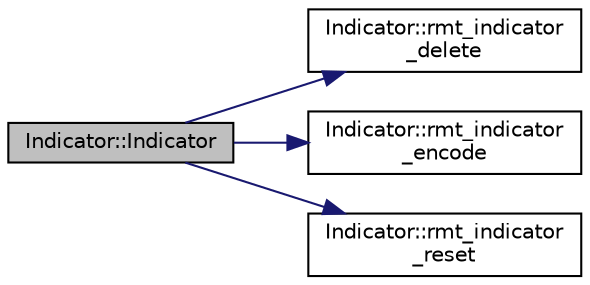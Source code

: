 digraph "Indicator::Indicator"
{
 // LATEX_PDF_SIZE
  edge [fontname="Helvetica",fontsize="10",labelfontname="Helvetica",labelfontsize="10"];
  node [fontname="Helvetica",fontsize="10",shape=record];
  rankdir="LR";
  Node1 [label="Indicator::Indicator",height=0.2,width=0.4,color="black", fillcolor="grey75", style="filled", fontcolor="black",tooltip=" "];
  Node1 -> Node2 [color="midnightblue",fontsize="10",style="solid",fontname="Helvetica"];
  Node2 [label="Indicator::rmt_indicator\l_delete",height=0.2,width=0.4,color="black", fillcolor="white", style="filled",URL="$classIndicator.html#a50319c73c083e3a42e736ce68bb5fec8",tooltip=" "];
  Node1 -> Node3 [color="midnightblue",fontsize="10",style="solid",fontname="Helvetica"];
  Node3 [label="Indicator::rmt_indicator\l_encode",height=0.2,width=0.4,color="black", fillcolor="white", style="filled",URL="$classIndicator.html#afb5848ca8ce0c7cef4acebf4a0f2bbea",tooltip=" "];
  Node1 -> Node4 [color="midnightblue",fontsize="10",style="solid",fontname="Helvetica"];
  Node4 [label="Indicator::rmt_indicator\l_reset",height=0.2,width=0.4,color="black", fillcolor="white", style="filled",URL="$classIndicator.html#a9b63353e6066960e118f4730a3239252",tooltip=" "];
}
